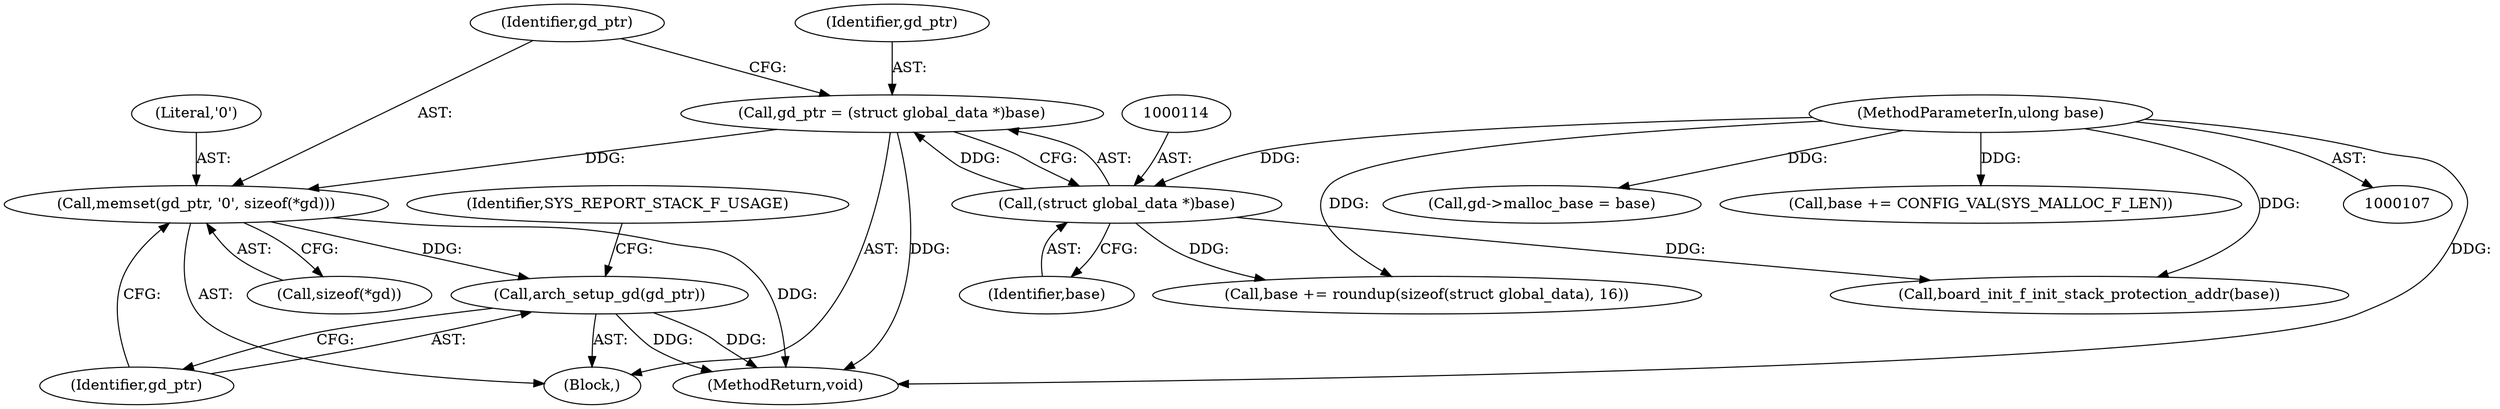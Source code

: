 digraph "0_u-boot_master_14@API" {
"1000116" [label="(Call,memset(gd_ptr, '\0', sizeof(*gd)))"];
"1000111" [label="(Call,gd_ptr = (struct global_data *)base)"];
"1000113" [label="(Call,(struct global_data *)base)"];
"1000108" [label="(MethodParameterIn,ulong base)"];
"1000122" [label="(Call,arch_setup_gd(gd_ptr))"];
"1000135" [label="(Call,gd->malloc_base = base)"];
"1000140" [label="(Call,base += CONFIG_VAL(SYS_MALLOC_F_LEN))"];
"1000118" [label="(Literal,'\0')"];
"1000129" [label="(Call,base += roundup(sizeof(struct global_data), 16))"];
"1000148" [label="(MethodReturn,void)"];
"1000111" [label="(Call,gd_ptr = (struct global_data *)base)"];
"1000116" [label="(Call,memset(gd_ptr, '\0', sizeof(*gd)))"];
"1000117" [label="(Identifier,gd_ptr)"];
"1000109" [label="(Block,)"];
"1000108" [label="(MethodParameterIn,ulong base)"];
"1000119" [label="(Call,sizeof(*gd))"];
"1000127" [label="(Call,board_init_f_init_stack_protection_addr(base))"];
"1000123" [label="(Identifier,gd_ptr)"];
"1000122" [label="(Call,arch_setup_gd(gd_ptr))"];
"1000126" [label="(Identifier,SYS_REPORT_STACK_F_USAGE)"];
"1000115" [label="(Identifier,base)"];
"1000113" [label="(Call,(struct global_data *)base)"];
"1000112" [label="(Identifier,gd_ptr)"];
"1000116" -> "1000109"  [label="AST: "];
"1000116" -> "1000119"  [label="CFG: "];
"1000117" -> "1000116"  [label="AST: "];
"1000118" -> "1000116"  [label="AST: "];
"1000119" -> "1000116"  [label="AST: "];
"1000123" -> "1000116"  [label="CFG: "];
"1000116" -> "1000148"  [label="DDG: "];
"1000111" -> "1000116"  [label="DDG: "];
"1000116" -> "1000122"  [label="DDG: "];
"1000111" -> "1000109"  [label="AST: "];
"1000111" -> "1000113"  [label="CFG: "];
"1000112" -> "1000111"  [label="AST: "];
"1000113" -> "1000111"  [label="AST: "];
"1000117" -> "1000111"  [label="CFG: "];
"1000111" -> "1000148"  [label="DDG: "];
"1000113" -> "1000111"  [label="DDG: "];
"1000113" -> "1000115"  [label="CFG: "];
"1000114" -> "1000113"  [label="AST: "];
"1000115" -> "1000113"  [label="AST: "];
"1000108" -> "1000113"  [label="DDG: "];
"1000113" -> "1000127"  [label="DDG: "];
"1000113" -> "1000129"  [label="DDG: "];
"1000108" -> "1000107"  [label="AST: "];
"1000108" -> "1000148"  [label="DDG: "];
"1000108" -> "1000127"  [label="DDG: "];
"1000108" -> "1000129"  [label="DDG: "];
"1000108" -> "1000135"  [label="DDG: "];
"1000108" -> "1000140"  [label="DDG: "];
"1000122" -> "1000109"  [label="AST: "];
"1000122" -> "1000123"  [label="CFG: "];
"1000123" -> "1000122"  [label="AST: "];
"1000126" -> "1000122"  [label="CFG: "];
"1000122" -> "1000148"  [label="DDG: "];
"1000122" -> "1000148"  [label="DDG: "];
}
